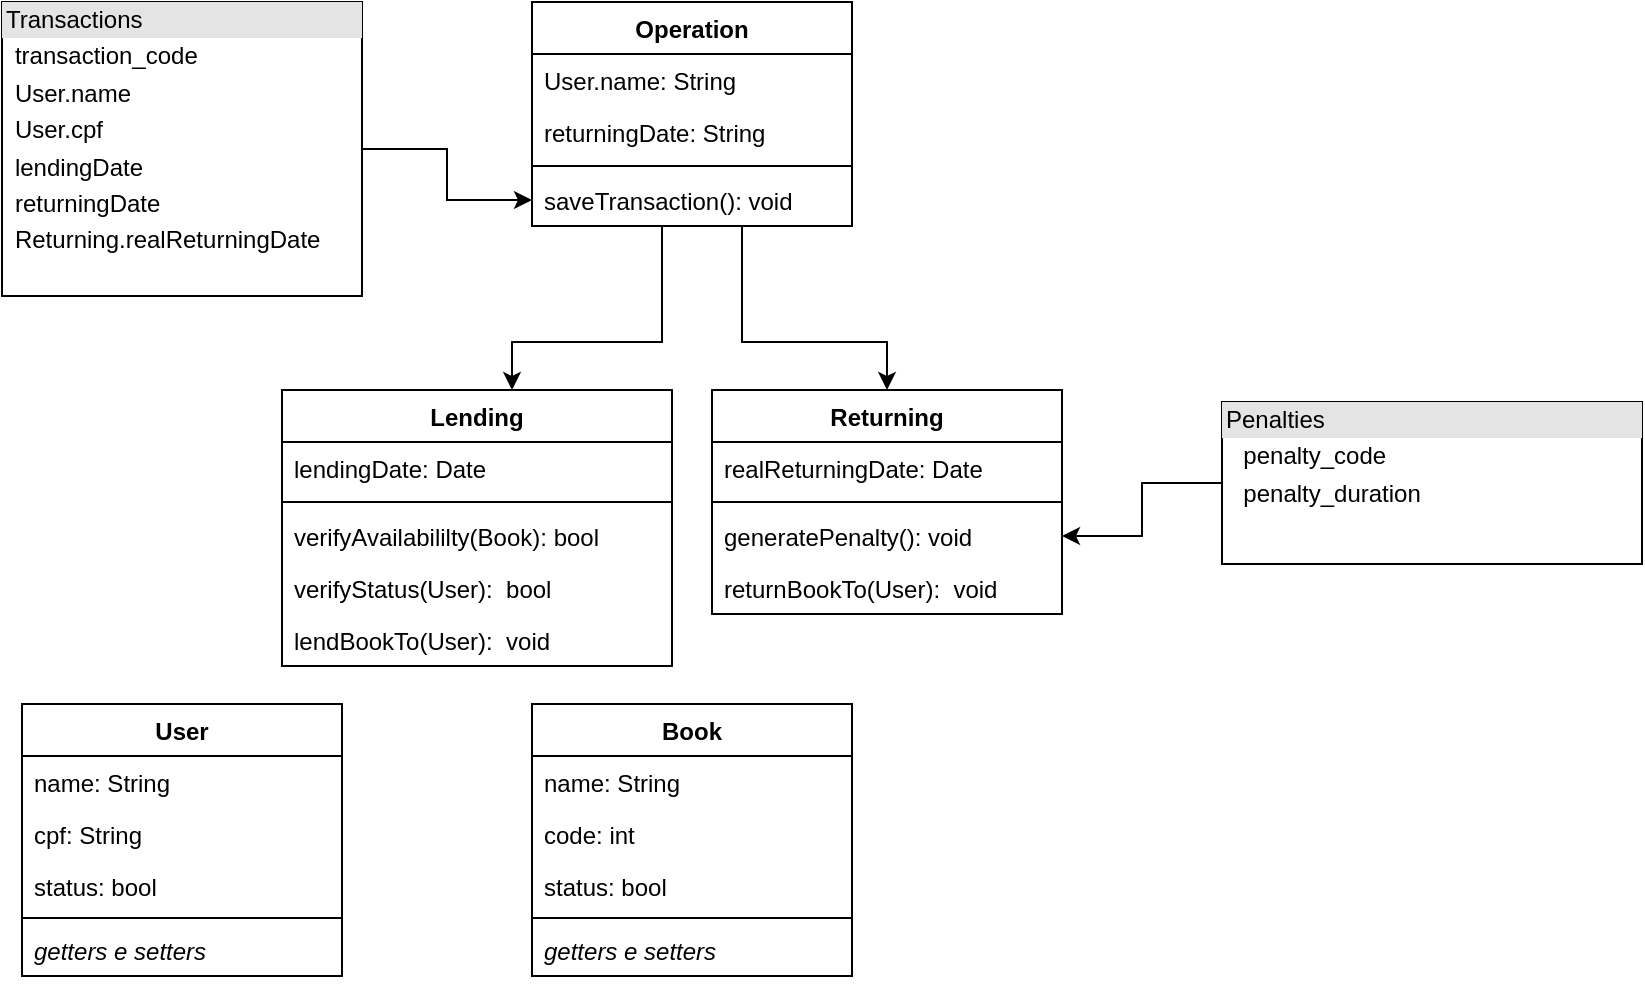 <mxfile pages="1" version="11.2.3" type="github"><diagram id="qkGhtGG6UsQyJgzUy49e" name="Page-1"><mxGraphModel dx="1133" dy="670" grid="1" gridSize="10" guides="1" tooltips="1" connect="1" arrows="1" fold="1" page="1" pageScale="1" pageWidth="850" pageHeight="1100" math="0" shadow="0"><root><mxCell id="0"/><mxCell id="1" parent="0"/><mxCell id="tettdagMKd3cZstppZ63-1" value="User" style="swimlane;fontStyle=1;align=center;verticalAlign=top;childLayout=stackLayout;horizontal=1;startSize=26;horizontalStack=0;resizeParent=1;resizeParentMax=0;resizeLast=0;collapsible=1;marginBottom=0;" parent="1" vertex="1"><mxGeometry x="200" y="401" width="160" height="136" as="geometry"/></mxCell><mxCell id="tettdagMKd3cZstppZ63-6" value="name: String" style="text;strokeColor=none;fillColor=none;align=left;verticalAlign=top;spacingLeft=4;spacingRight=4;overflow=hidden;rotatable=0;points=[[0,0.5],[1,0.5]];portConstraint=eastwest;" parent="tettdagMKd3cZstppZ63-1" vertex="1"><mxGeometry y="26" width="160" height="26" as="geometry"/></mxCell><mxCell id="tettdagMKd3cZstppZ63-5" value="cpf: String" style="text;strokeColor=none;fillColor=none;align=left;verticalAlign=top;spacingLeft=4;spacingRight=4;overflow=hidden;rotatable=0;points=[[0,0.5],[1,0.5]];portConstraint=eastwest;" parent="tettdagMKd3cZstppZ63-1" vertex="1"><mxGeometry y="52" width="160" height="26" as="geometry"/></mxCell><mxCell id="tettdagMKd3cZstppZ63-8" value="status: bool" style="text;strokeColor=none;fillColor=none;align=left;verticalAlign=top;spacingLeft=4;spacingRight=4;overflow=hidden;rotatable=0;points=[[0,0.5],[1,0.5]];portConstraint=eastwest;" parent="tettdagMKd3cZstppZ63-1" vertex="1"><mxGeometry y="78" width="160" height="26" as="geometry"/></mxCell><mxCell id="tettdagMKd3cZstppZ63-3" value="" style="line;strokeWidth=1;fillColor=none;align=left;verticalAlign=middle;spacingTop=-1;spacingLeft=3;spacingRight=3;rotatable=0;labelPosition=right;points=[];portConstraint=eastwest;" parent="tettdagMKd3cZstppZ63-1" vertex="1"><mxGeometry y="104" width="160" height="6" as="geometry"/></mxCell><mxCell id="l4UINJqDOwEyo42aSOVC-58" value="getters e setters" style="text;strokeColor=none;fillColor=none;align=left;verticalAlign=top;spacingLeft=4;spacingRight=4;overflow=hidden;rotatable=0;points=[[0,0.5],[1,0.5]];portConstraint=eastwest;fontStyle=2" vertex="1" parent="tettdagMKd3cZstppZ63-1"><mxGeometry y="110" width="160" height="26" as="geometry"/></mxCell><mxCell id="l4UINJqDOwEyo42aSOVC-25" value="Operation" style="swimlane;fontStyle=1;align=center;verticalAlign=top;childLayout=stackLayout;horizontal=1;startSize=26;horizontalStack=0;resizeParent=1;resizeParentMax=0;resizeLast=0;collapsible=1;marginBottom=0;" vertex="1" parent="1"><mxGeometry x="455" y="50" width="160" height="112" as="geometry"/></mxCell><mxCell id="l4UINJqDOwEyo42aSOVC-26" value="User.name: String" style="text;strokeColor=none;fillColor=none;align=left;verticalAlign=top;spacingLeft=4;spacingRight=4;overflow=hidden;rotatable=0;points=[[0,0.5],[1,0.5]];portConstraint=eastwest;" vertex="1" parent="l4UINJqDOwEyo42aSOVC-25"><mxGeometry y="26" width="160" height="26" as="geometry"/></mxCell><mxCell id="l4UINJqDOwEyo42aSOVC-81" value="returningDate: String" style="text;strokeColor=none;fillColor=none;align=left;verticalAlign=top;spacingLeft=4;spacingRight=4;overflow=hidden;rotatable=0;points=[[0,0.5],[1,0.5]];portConstraint=eastwest;" vertex="1" parent="l4UINJqDOwEyo42aSOVC-25"><mxGeometry y="52" width="160" height="26" as="geometry"/></mxCell><mxCell id="l4UINJqDOwEyo42aSOVC-27" value="" style="line;strokeWidth=1;fillColor=none;align=left;verticalAlign=middle;spacingTop=-1;spacingLeft=3;spacingRight=3;rotatable=0;labelPosition=right;points=[];portConstraint=eastwest;" vertex="1" parent="l4UINJqDOwEyo42aSOVC-25"><mxGeometry y="78" width="160" height="8" as="geometry"/></mxCell><mxCell id="l4UINJqDOwEyo42aSOVC-75" value="saveTransaction(): void" style="text;strokeColor=none;fillColor=none;align=left;verticalAlign=top;spacingLeft=4;spacingRight=4;overflow=hidden;rotatable=0;points=[[0,0.5],[1,0.5]];portConstraint=eastwest;" vertex="1" parent="l4UINJqDOwEyo42aSOVC-25"><mxGeometry y="86" width="160" height="26" as="geometry"/></mxCell><mxCell id="l4UINJqDOwEyo42aSOVC-49" value="" style="edgeStyle=orthogonalEdgeStyle;rounded=0;orthogonalLoop=1;jettySize=auto;html=1;" edge="1" parent="1" source="l4UINJqDOwEyo42aSOVC-25" target="l4UINJqDOwEyo42aSOVC-45"><mxGeometry relative="1" as="geometry"><mxPoint x="535" y="168" as="sourcePoint"/><Array as="points"><mxPoint x="520" y="220"/><mxPoint x="445" y="220"/></Array></mxGeometry></mxCell><mxCell id="l4UINJqDOwEyo42aSOVC-45" value="Lending" style="swimlane;fontStyle=1;align=center;verticalAlign=top;childLayout=stackLayout;horizontal=1;startSize=26;horizontalStack=0;resizeParent=1;resizeParentMax=0;resizeLast=0;collapsible=1;marginBottom=0;" vertex="1" parent="1"><mxGeometry x="330" y="244" width="195" height="138" as="geometry"/></mxCell><mxCell id="l4UINJqDOwEyo42aSOVC-46" value="lendingDate: Date" style="text;strokeColor=none;fillColor=none;align=left;verticalAlign=top;spacingLeft=4;spacingRight=4;overflow=hidden;rotatable=0;points=[[0,0.5],[1,0.5]];portConstraint=eastwest;" vertex="1" parent="l4UINJqDOwEyo42aSOVC-45"><mxGeometry y="26" width="195" height="26" as="geometry"/></mxCell><mxCell id="l4UINJqDOwEyo42aSOVC-47" value="" style="line;strokeWidth=1;fillColor=none;align=left;verticalAlign=middle;spacingTop=-1;spacingLeft=3;spacingRight=3;rotatable=0;labelPosition=right;points=[];portConstraint=eastwest;" vertex="1" parent="l4UINJqDOwEyo42aSOVC-45"><mxGeometry y="52" width="195" height="8" as="geometry"/></mxCell><mxCell id="l4UINJqDOwEyo42aSOVC-29" value="verifyAvailabililty(Book): bool" style="text;strokeColor=none;fillColor=none;align=left;verticalAlign=top;spacingLeft=4;spacingRight=4;overflow=hidden;rotatable=0;points=[[0,0.5],[1,0.5]];portConstraint=eastwest;" vertex="1" parent="l4UINJqDOwEyo42aSOVC-45"><mxGeometry y="60" width="195" height="26" as="geometry"/></mxCell><mxCell id="l4UINJqDOwEyo42aSOVC-24" value="verifyStatus(User):  bool" style="text;strokeColor=none;fillColor=none;align=left;verticalAlign=top;spacingLeft=4;spacingRight=4;overflow=hidden;rotatable=0;points=[[0,0.5],[1,0.5]];portConstraint=eastwest;" vertex="1" parent="l4UINJqDOwEyo42aSOVC-45"><mxGeometry y="86" width="195" height="26" as="geometry"/></mxCell><mxCell id="l4UINJqDOwEyo42aSOVC-84" value="lendBookTo(User):  void" style="text;strokeColor=none;fillColor=none;align=left;verticalAlign=top;spacingLeft=4;spacingRight=4;overflow=hidden;rotatable=0;points=[[0,0.5],[1,0.5]];portConstraint=eastwest;" vertex="1" parent="l4UINJqDOwEyo42aSOVC-45"><mxGeometry y="112" width="195" height="26" as="geometry"/></mxCell><mxCell id="l4UINJqDOwEyo42aSOVC-50" value="Returning" style="swimlane;fontStyle=1;align=center;verticalAlign=top;childLayout=stackLayout;horizontal=1;startSize=26;horizontalStack=0;resizeParent=1;resizeParentMax=0;resizeLast=0;collapsible=1;marginBottom=0;" vertex="1" parent="1"><mxGeometry x="545" y="244" width="175" height="112" as="geometry"/></mxCell><mxCell id="l4UINJqDOwEyo42aSOVC-83" value="realReturningDate: Date" style="text;strokeColor=none;fillColor=none;align=left;verticalAlign=top;spacingLeft=4;spacingRight=4;overflow=hidden;rotatable=0;points=[[0,0.5],[1,0.5]];portConstraint=eastwest;" vertex="1" parent="l4UINJqDOwEyo42aSOVC-50"><mxGeometry y="26" width="175" height="26" as="geometry"/></mxCell><mxCell id="l4UINJqDOwEyo42aSOVC-52" value="" style="line;strokeWidth=1;fillColor=none;align=left;verticalAlign=middle;spacingTop=-1;spacingLeft=3;spacingRight=3;rotatable=0;labelPosition=right;points=[];portConstraint=eastwest;" vertex="1" parent="l4UINJqDOwEyo42aSOVC-50"><mxGeometry y="52" width="175" height="8" as="geometry"/></mxCell><mxCell id="l4UINJqDOwEyo42aSOVC-72" value="generatePenalty(): void" style="text;strokeColor=none;fillColor=none;align=left;verticalAlign=top;spacingLeft=4;spacingRight=4;overflow=hidden;rotatable=0;points=[[0,0.5],[1,0.5]];portConstraint=eastwest;" vertex="1" parent="l4UINJqDOwEyo42aSOVC-50"><mxGeometry y="60" width="175" height="26" as="geometry"/></mxCell><mxCell id="l4UINJqDOwEyo42aSOVC-85" value="returnBookTo(User):  void" style="text;strokeColor=none;fillColor=none;align=left;verticalAlign=top;spacingLeft=4;spacingRight=4;overflow=hidden;rotatable=0;points=[[0,0.5],[1,0.5]];portConstraint=eastwest;" vertex="1" parent="l4UINJqDOwEyo42aSOVC-50"><mxGeometry y="86" width="175" height="26" as="geometry"/></mxCell><mxCell id="l4UINJqDOwEyo42aSOVC-55" value="" style="edgeStyle=orthogonalEdgeStyle;rounded=0;orthogonalLoop=1;jettySize=auto;html=1;entryX=0.5;entryY=0;entryDx=0;entryDy=0;" edge="1" parent="1" source="l4UINJqDOwEyo42aSOVC-25" target="l4UINJqDOwEyo42aSOVC-50"><mxGeometry relative="1" as="geometry"><mxPoint x="535" y="168" as="sourcePoint"/><mxPoint x="625" y="232" as="targetPoint"/><Array as="points"><mxPoint x="560" y="220"/><mxPoint x="633" y="220"/></Array></mxGeometry></mxCell><mxCell id="l4UINJqDOwEyo42aSOVC-59" value="Book" style="swimlane;fontStyle=1;align=center;verticalAlign=top;childLayout=stackLayout;horizontal=1;startSize=26;horizontalStack=0;resizeParent=1;resizeParentMax=0;resizeLast=0;collapsible=1;marginBottom=0;" vertex="1" parent="1"><mxGeometry x="455" y="401" width="160" height="136" as="geometry"/></mxCell><mxCell id="l4UINJqDOwEyo42aSOVC-60" value="name: String" style="text;strokeColor=none;fillColor=none;align=left;verticalAlign=top;spacingLeft=4;spacingRight=4;overflow=hidden;rotatable=0;points=[[0,0.5],[1,0.5]];portConstraint=eastwest;" vertex="1" parent="l4UINJqDOwEyo42aSOVC-59"><mxGeometry y="26" width="160" height="26" as="geometry"/></mxCell><mxCell id="l4UINJqDOwEyo42aSOVC-61" value="code: int" style="text;strokeColor=none;fillColor=none;align=left;verticalAlign=top;spacingLeft=4;spacingRight=4;overflow=hidden;rotatable=0;points=[[0,0.5],[1,0.5]];portConstraint=eastwest;" vertex="1" parent="l4UINJqDOwEyo42aSOVC-59"><mxGeometry y="52" width="160" height="26" as="geometry"/></mxCell><mxCell id="l4UINJqDOwEyo42aSOVC-62" value="status: bool" style="text;strokeColor=none;fillColor=none;align=left;verticalAlign=top;spacingLeft=4;spacingRight=4;overflow=hidden;rotatable=0;points=[[0,0.5],[1,0.5]];portConstraint=eastwest;" vertex="1" parent="l4UINJqDOwEyo42aSOVC-59"><mxGeometry y="78" width="160" height="26" as="geometry"/></mxCell><mxCell id="l4UINJqDOwEyo42aSOVC-63" value="" style="line;strokeWidth=1;fillColor=none;align=left;verticalAlign=middle;spacingTop=-1;spacingLeft=3;spacingRight=3;rotatable=0;labelPosition=right;points=[];portConstraint=eastwest;" vertex="1" parent="l4UINJqDOwEyo42aSOVC-59"><mxGeometry y="104" width="160" height="6" as="geometry"/></mxCell><mxCell id="l4UINJqDOwEyo42aSOVC-64" value="getters e setters" style="text;strokeColor=none;fillColor=none;align=left;verticalAlign=top;spacingLeft=4;spacingRight=4;overflow=hidden;rotatable=0;points=[[0,0.5],[1,0.5]];portConstraint=eastwest;fontStyle=2" vertex="1" parent="l4UINJqDOwEyo42aSOVC-59"><mxGeometry y="110" width="160" height="26" as="geometry"/></mxCell><mxCell id="l4UINJqDOwEyo42aSOVC-73" style="edgeStyle=orthogonalEdgeStyle;rounded=0;orthogonalLoop=1;jettySize=auto;html=1;entryX=1;entryY=0.5;entryDx=0;entryDy=0;" edge="1" parent="1" source="l4UINJqDOwEyo42aSOVC-65" target="l4UINJqDOwEyo42aSOVC-72"><mxGeometry relative="1" as="geometry"/></mxCell><mxCell id="l4UINJqDOwEyo42aSOVC-65" value="&lt;div style=&quot;box-sizing: border-box ; width: 100% ; background: #e4e4e4 ; padding: 2px&quot;&gt;Penalties&lt;/div&gt;&lt;table style=&quot;width: 100% ; font-size: 1em&quot; cellpadding=&quot;2&quot; cellspacing=&quot;0&quot;&gt;&lt;tbody&gt;&lt;tr&gt;&lt;td&gt;&lt;br&gt;&lt;/td&gt;&lt;td&gt;penalty_code&lt;/td&gt;&lt;/tr&gt;&lt;tr&gt;&lt;td&gt;&lt;br&gt;&lt;/td&gt;&lt;td&gt;penalty_duration&lt;br&gt;&lt;/td&gt;&lt;/tr&gt;&lt;/tbody&gt;&lt;/table&gt;" style="verticalAlign=top;align=left;overflow=fill;html=1;" vertex="1" parent="1"><mxGeometry x="800" y="250" width="210" height="81" as="geometry"/></mxCell><mxCell id="l4UINJqDOwEyo42aSOVC-82" style="edgeStyle=orthogonalEdgeStyle;rounded=0;orthogonalLoop=1;jettySize=auto;html=1;entryX=0;entryY=0.5;entryDx=0;entryDy=0;" edge="1" parent="1" source="l4UINJqDOwEyo42aSOVC-76" target="l4UINJqDOwEyo42aSOVC-75"><mxGeometry relative="1" as="geometry"/></mxCell><mxCell id="l4UINJqDOwEyo42aSOVC-76" value="&lt;div style=&quot;box-sizing: border-box ; width: 100% ; background: #e4e4e4 ; padding: 2px&quot;&gt;Transactions&lt;/div&gt;&lt;table style=&quot;width: 100% ; font-size: 1em&quot; cellpadding=&quot;2&quot; cellspacing=&quot;0&quot;&gt;&lt;tbody&gt;&lt;tr&gt;&lt;td&gt;&lt;br&gt;&lt;/td&gt;&lt;td&gt;transaction_code&lt;/td&gt;&lt;/tr&gt;&lt;tr&gt;&lt;td&gt;&lt;br&gt;&lt;/td&gt;&lt;td&gt;User.name&lt;br&gt;&lt;/td&gt;&lt;/tr&gt;&lt;tr&gt;&lt;td&gt;&lt;br&gt;&lt;/td&gt;&lt;td&gt;User.cpf&lt;/td&gt;&lt;/tr&gt;&lt;tr&gt;&lt;td&gt;&lt;br&gt;&lt;/td&gt;&lt;td&gt;lendingDate&lt;br&gt;&lt;/td&gt;&lt;/tr&gt;&lt;tr&gt;&lt;td&gt;&lt;br&gt;&lt;/td&gt;&lt;td&gt;returningDate&lt;br&gt;&lt;/td&gt;&lt;/tr&gt;&lt;tr&gt;&lt;td&gt;&lt;br&gt;&lt;/td&gt;&lt;td&gt;Returning.realReturningDate&lt;/td&gt;&lt;/tr&gt;&lt;tr&gt;&lt;td&gt;&lt;br&gt;&lt;/td&gt;&lt;td&gt;&lt;br&gt;&lt;/td&gt;&lt;/tr&gt;&lt;/tbody&gt;&lt;/table&gt;" style="verticalAlign=top;align=left;overflow=fill;html=1;" vertex="1" parent="1"><mxGeometry x="190" y="50" width="180" height="147" as="geometry"/></mxCell></root></mxGraphModel></diagram></mxfile>